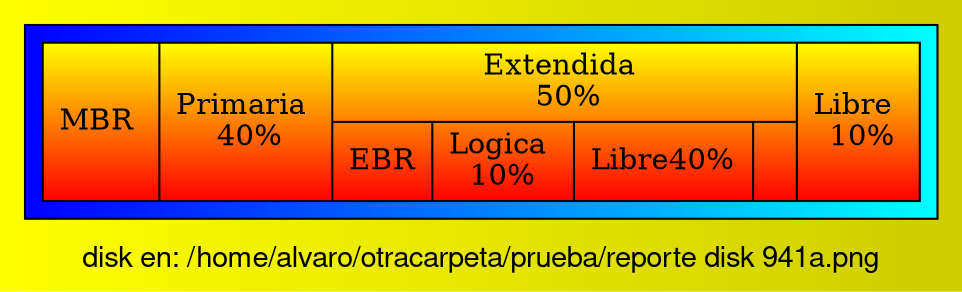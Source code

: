 digraph migraph{
     bgcolor="yellow:yellow3"    
 gradientangle=0   
 label="disk en: /home/alvaro/otracarpeta/prueba/reporte disk 941a.png"  
  fontcolor="black"  
  fontname="Helvetica,Arial,sans-serif"
 subgraph cluster1 {
 fillcolor="blue:cyan"
 label=""
 fontcolor="white"
 style="filled"
  node[shape=record fillcolor="red:yellow" style="filled" gradientangle=90]
 nod[label="MBR \n | Primaria \n 40%| { Extendida \n 50% | {EBR | Logica \n10% |Libre40% | } } | Libre \n 10%" ];
}
}
